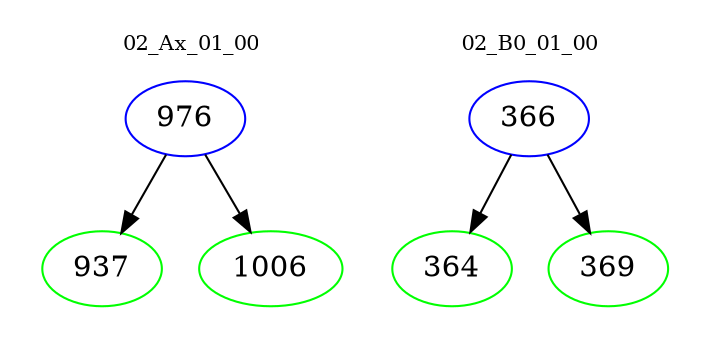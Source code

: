 digraph{
subgraph cluster_0 {
color = white
label = "02_Ax_01_00";
fontsize=10;
T0_976 [label="976", color="blue"]
T0_976 -> T0_937 [color="black"]
T0_937 [label="937", color="green"]
T0_976 -> T0_1006 [color="black"]
T0_1006 [label="1006", color="green"]
}
subgraph cluster_1 {
color = white
label = "02_B0_01_00";
fontsize=10;
T1_366 [label="366", color="blue"]
T1_366 -> T1_364 [color="black"]
T1_364 [label="364", color="green"]
T1_366 -> T1_369 [color="black"]
T1_369 [label="369", color="green"]
}
}
